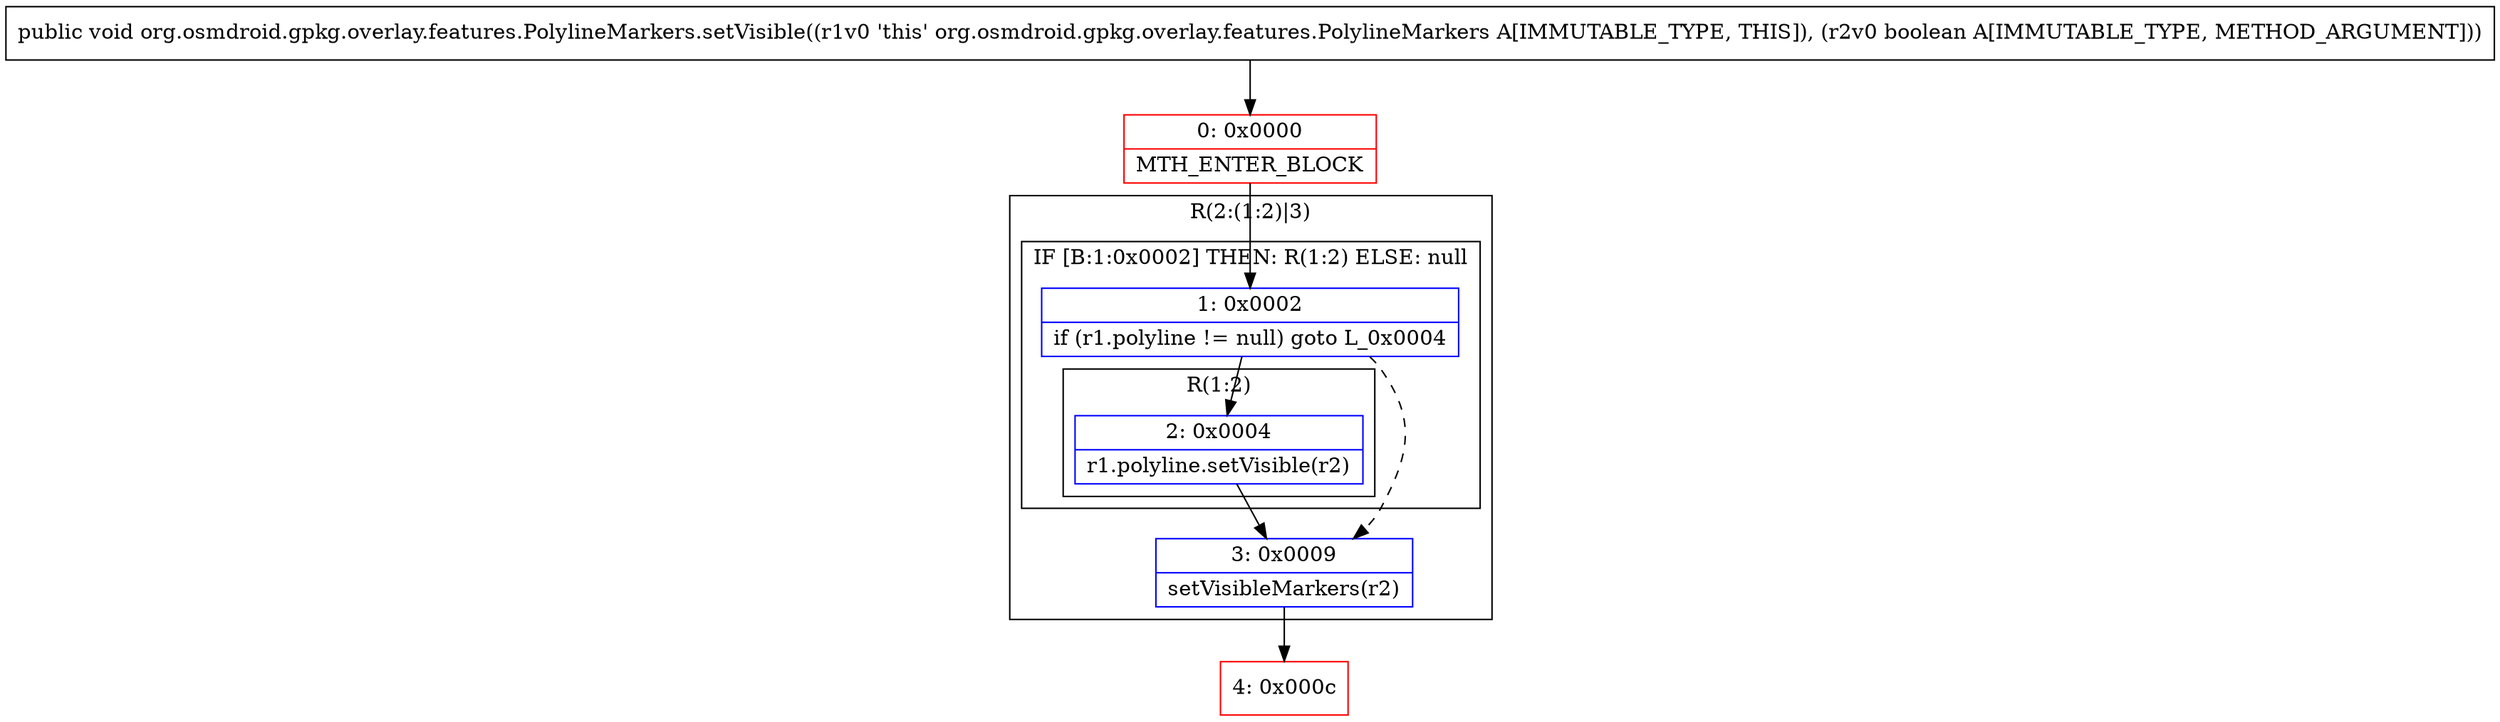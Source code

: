 digraph "CFG fororg.osmdroid.gpkg.overlay.features.PolylineMarkers.setVisible(Z)V" {
subgraph cluster_Region_5173617 {
label = "R(2:(1:2)|3)";
node [shape=record,color=blue];
subgraph cluster_IfRegion_427240980 {
label = "IF [B:1:0x0002] THEN: R(1:2) ELSE: null";
node [shape=record,color=blue];
Node_1 [shape=record,label="{1\:\ 0x0002|if (r1.polyline != null) goto L_0x0004\l}"];
subgraph cluster_Region_684053192 {
label = "R(1:2)";
node [shape=record,color=blue];
Node_2 [shape=record,label="{2\:\ 0x0004|r1.polyline.setVisible(r2)\l}"];
}
}
Node_3 [shape=record,label="{3\:\ 0x0009|setVisibleMarkers(r2)\l}"];
}
Node_0 [shape=record,color=red,label="{0\:\ 0x0000|MTH_ENTER_BLOCK\l}"];
Node_4 [shape=record,color=red,label="{4\:\ 0x000c}"];
MethodNode[shape=record,label="{public void org.osmdroid.gpkg.overlay.features.PolylineMarkers.setVisible((r1v0 'this' org.osmdroid.gpkg.overlay.features.PolylineMarkers A[IMMUTABLE_TYPE, THIS]), (r2v0 boolean A[IMMUTABLE_TYPE, METHOD_ARGUMENT])) }"];
MethodNode -> Node_0;
Node_1 -> Node_2;
Node_1 -> Node_3[style=dashed];
Node_2 -> Node_3;
Node_3 -> Node_4;
Node_0 -> Node_1;
}

